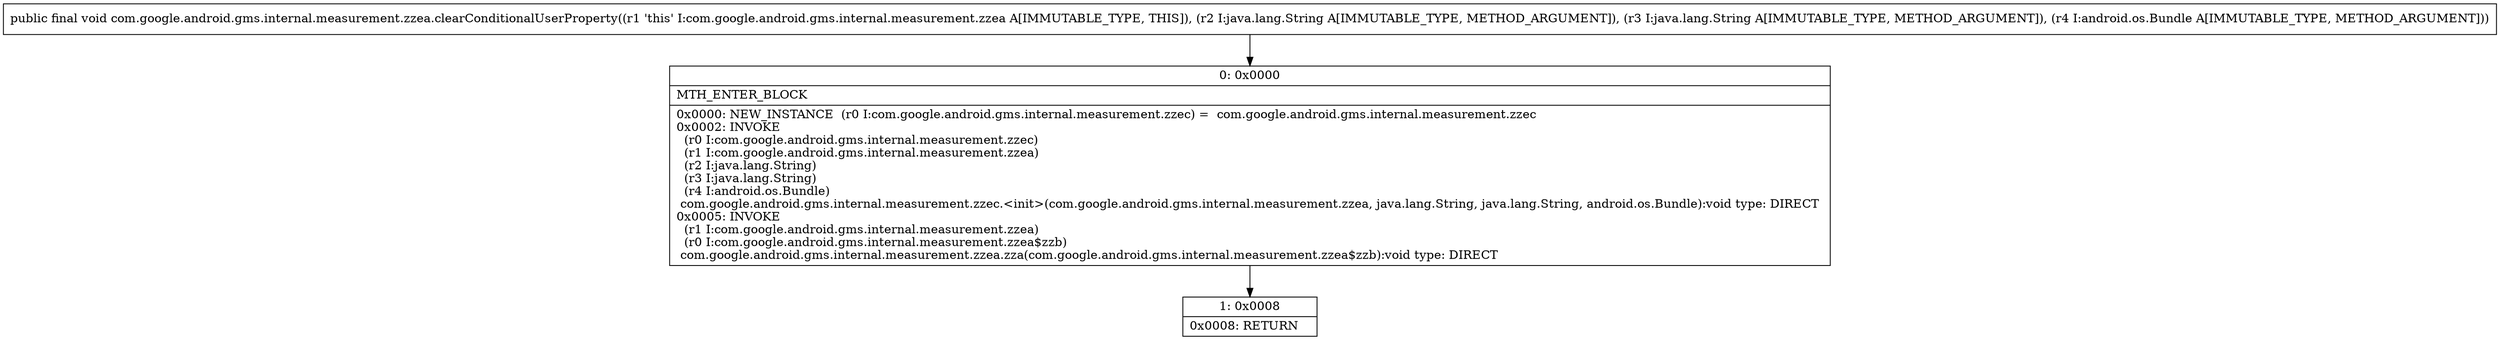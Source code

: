 digraph "CFG forcom.google.android.gms.internal.measurement.zzea.clearConditionalUserProperty(Ljava\/lang\/String;Ljava\/lang\/String;Landroid\/os\/Bundle;)V" {
Node_0 [shape=record,label="{0\:\ 0x0000|MTH_ENTER_BLOCK\l|0x0000: NEW_INSTANCE  (r0 I:com.google.android.gms.internal.measurement.zzec) =  com.google.android.gms.internal.measurement.zzec \l0x0002: INVOKE  \l  (r0 I:com.google.android.gms.internal.measurement.zzec)\l  (r1 I:com.google.android.gms.internal.measurement.zzea)\l  (r2 I:java.lang.String)\l  (r3 I:java.lang.String)\l  (r4 I:android.os.Bundle)\l com.google.android.gms.internal.measurement.zzec.\<init\>(com.google.android.gms.internal.measurement.zzea, java.lang.String, java.lang.String, android.os.Bundle):void type: DIRECT \l0x0005: INVOKE  \l  (r1 I:com.google.android.gms.internal.measurement.zzea)\l  (r0 I:com.google.android.gms.internal.measurement.zzea$zzb)\l com.google.android.gms.internal.measurement.zzea.zza(com.google.android.gms.internal.measurement.zzea$zzb):void type: DIRECT \l}"];
Node_1 [shape=record,label="{1\:\ 0x0008|0x0008: RETURN   \l}"];
MethodNode[shape=record,label="{public final void com.google.android.gms.internal.measurement.zzea.clearConditionalUserProperty((r1 'this' I:com.google.android.gms.internal.measurement.zzea A[IMMUTABLE_TYPE, THIS]), (r2 I:java.lang.String A[IMMUTABLE_TYPE, METHOD_ARGUMENT]), (r3 I:java.lang.String A[IMMUTABLE_TYPE, METHOD_ARGUMENT]), (r4 I:android.os.Bundle A[IMMUTABLE_TYPE, METHOD_ARGUMENT])) }"];
MethodNode -> Node_0;
Node_0 -> Node_1;
}

